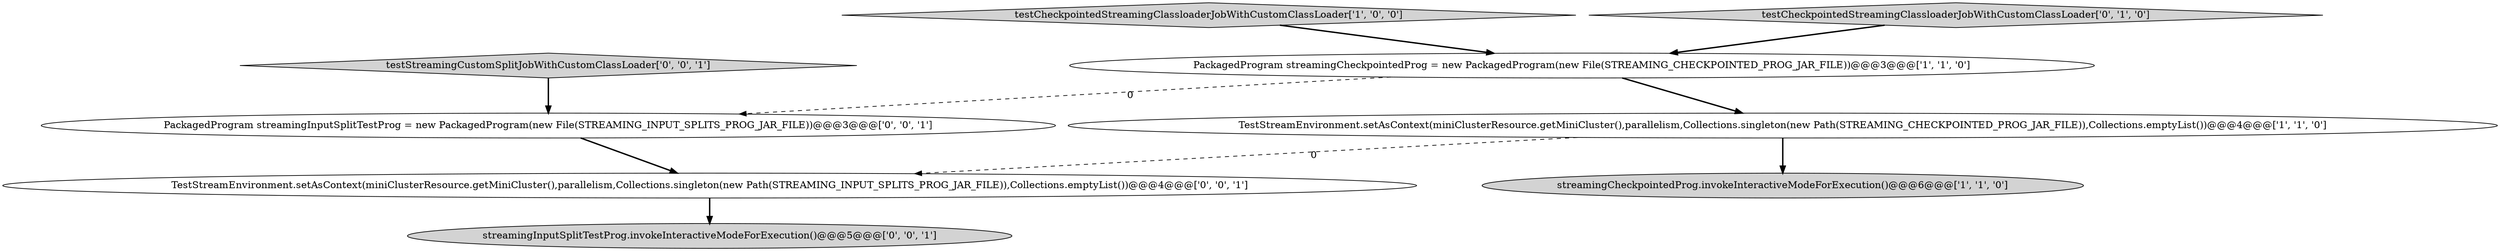 digraph {
5 [style = filled, label = "testStreamingCustomSplitJobWithCustomClassLoader['0', '0', '1']", fillcolor = lightgray, shape = diamond image = "AAA0AAABBB3BBB"];
6 [style = filled, label = "TestStreamEnvironment.setAsContext(miniClusterResource.getMiniCluster(),parallelism,Collections.singleton(new Path(STREAMING_INPUT_SPLITS_PROG_JAR_FILE)),Collections.emptyList())@@@4@@@['0', '0', '1']", fillcolor = white, shape = ellipse image = "AAA0AAABBB3BBB"];
3 [style = filled, label = "testCheckpointedStreamingClassloaderJobWithCustomClassLoader['1', '0', '0']", fillcolor = lightgray, shape = diamond image = "AAA0AAABBB1BBB"];
7 [style = filled, label = "streamingInputSplitTestProg.invokeInteractiveModeForExecution()@@@5@@@['0', '0', '1']", fillcolor = lightgray, shape = ellipse image = "AAA0AAABBB3BBB"];
1 [style = filled, label = "streamingCheckpointedProg.invokeInteractiveModeForExecution()@@@6@@@['1', '1', '0']", fillcolor = lightgray, shape = ellipse image = "AAA0AAABBB1BBB"];
0 [style = filled, label = "PackagedProgram streamingCheckpointedProg = new PackagedProgram(new File(STREAMING_CHECKPOINTED_PROG_JAR_FILE))@@@3@@@['1', '1', '0']", fillcolor = white, shape = ellipse image = "AAA0AAABBB1BBB"];
8 [style = filled, label = "PackagedProgram streamingInputSplitTestProg = new PackagedProgram(new File(STREAMING_INPUT_SPLITS_PROG_JAR_FILE))@@@3@@@['0', '0', '1']", fillcolor = white, shape = ellipse image = "AAA0AAABBB3BBB"];
2 [style = filled, label = "TestStreamEnvironment.setAsContext(miniClusterResource.getMiniCluster(),parallelism,Collections.singleton(new Path(STREAMING_CHECKPOINTED_PROG_JAR_FILE)),Collections.emptyList())@@@4@@@['1', '1', '0']", fillcolor = white, shape = ellipse image = "AAA0AAABBB1BBB"];
4 [style = filled, label = "testCheckpointedStreamingClassloaderJobWithCustomClassLoader['0', '1', '0']", fillcolor = lightgray, shape = diamond image = "AAA0AAABBB2BBB"];
0->2 [style = bold, label=""];
6->7 [style = bold, label=""];
5->8 [style = bold, label=""];
8->6 [style = bold, label=""];
3->0 [style = bold, label=""];
2->1 [style = bold, label=""];
0->8 [style = dashed, label="0"];
4->0 [style = bold, label=""];
2->6 [style = dashed, label="0"];
}
